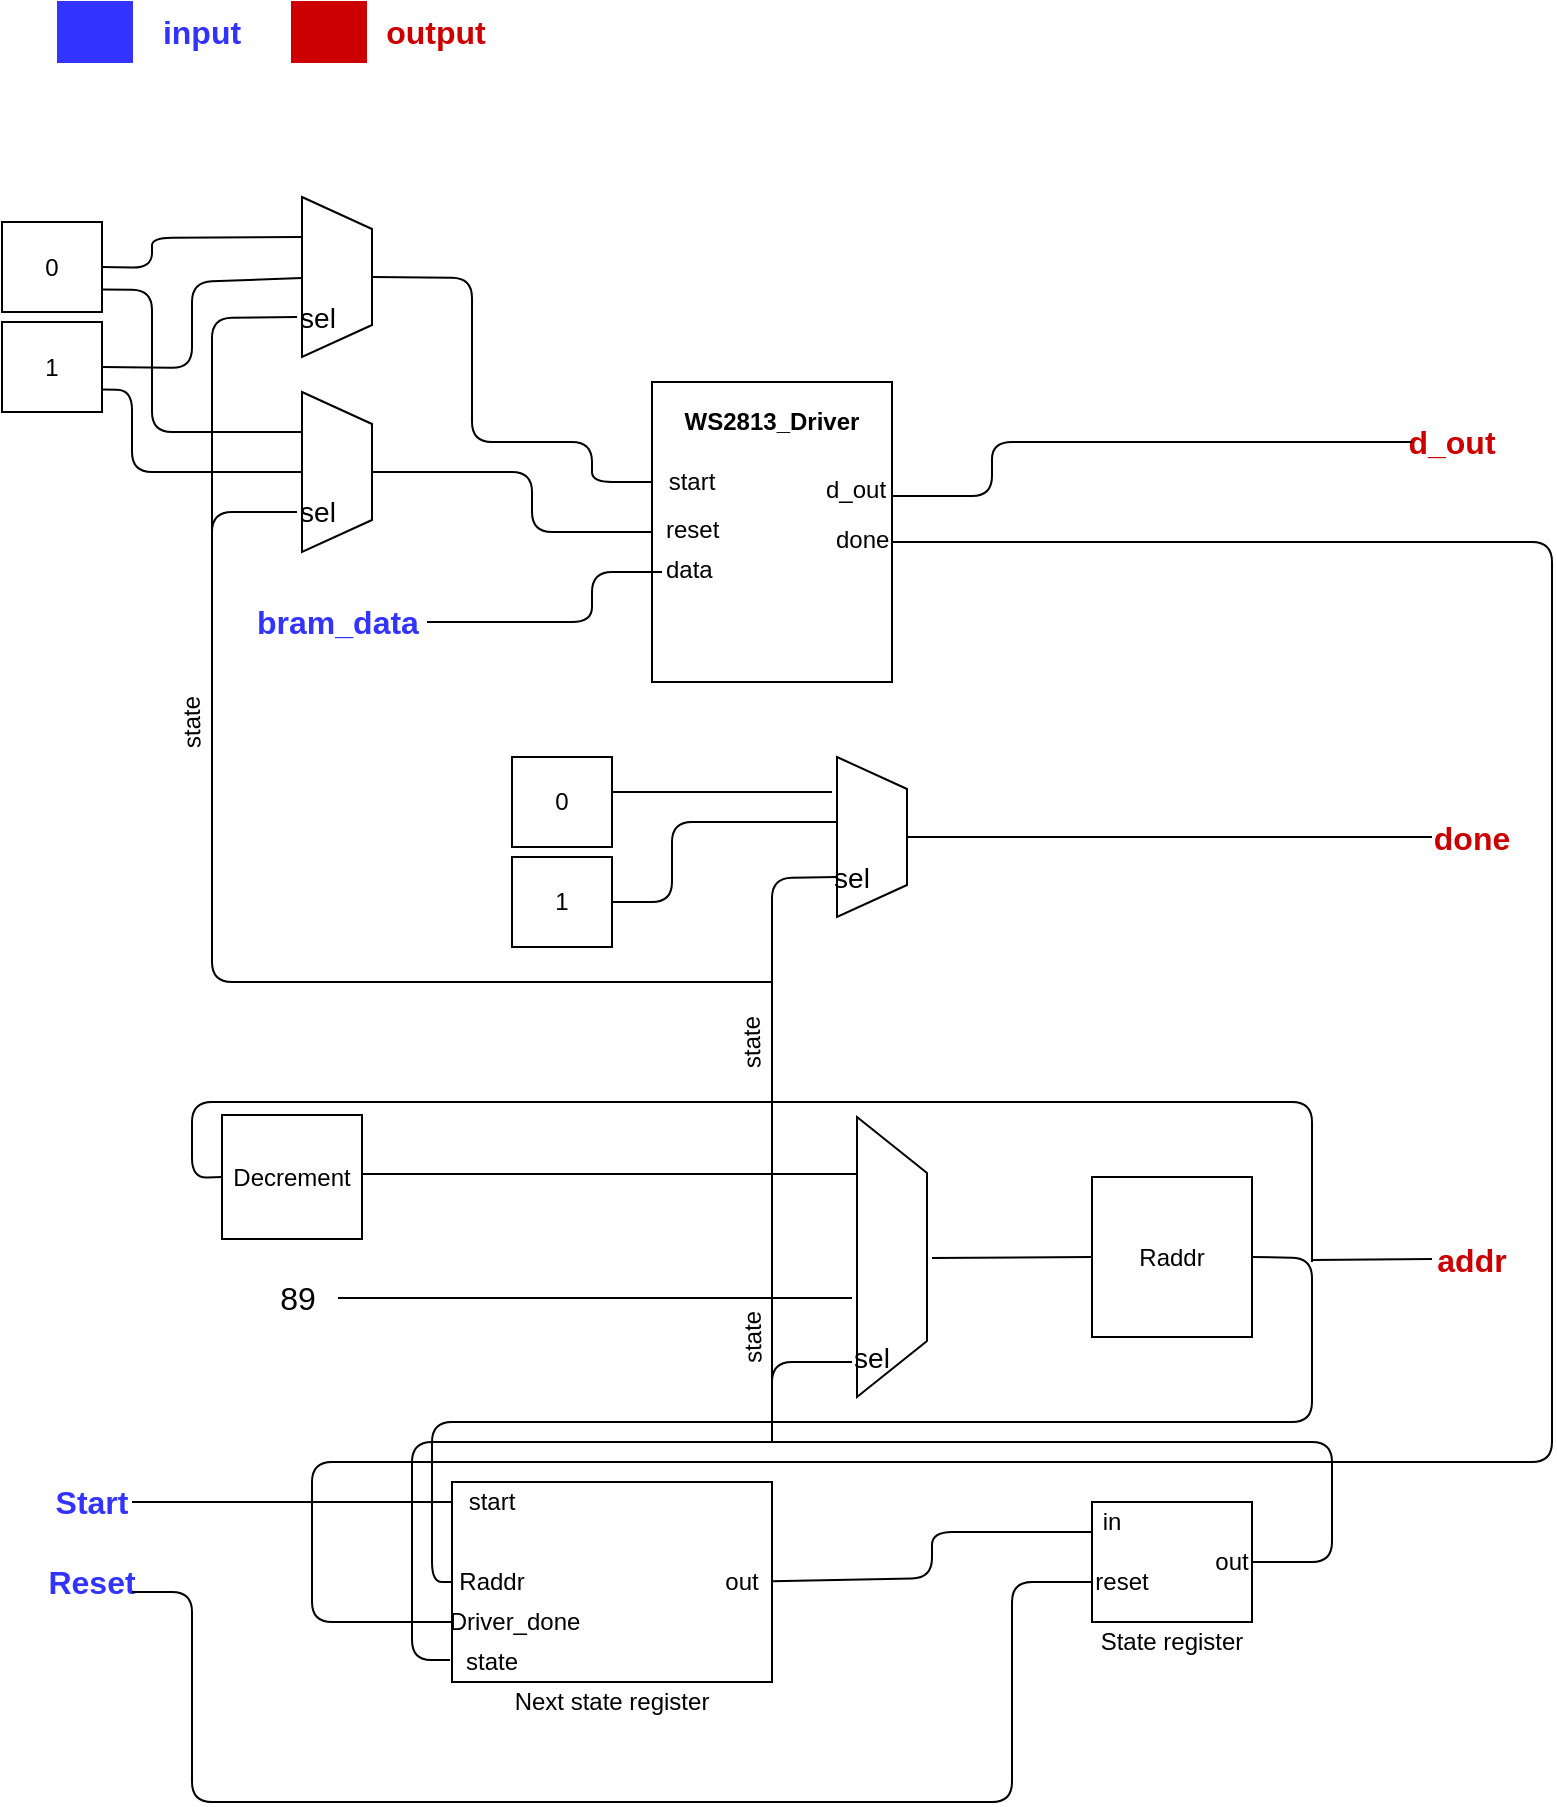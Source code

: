 <mxfile version="12.3.2" type="device" pages="1"><diagram id="M1909-A4xVyzcqhBUX1U" name="Page-1"><mxGraphModel dx="1086" dy="806" grid="1" gridSize="10" guides="1" tooltips="1" connect="1" arrows="1" fold="1" page="1" pageScale="1" pageWidth="850" pageHeight="1100" math="0" shadow="0"><root><mxCell id="0"/><mxCell id="1" parent="0"/><mxCell id="V5uShuBtBCquapyzfw0o-2" value="Raddr" style="rounded=0;whiteSpace=wrap;html=1;" vertex="1" parent="1"><mxGeometry x="570" y="637.5" width="80" height="80" as="geometry"/></mxCell><mxCell id="V5uShuBtBCquapyzfw0o-4" value="" style="rounded=0;whiteSpace=wrap;html=1;" vertex="1" parent="1"><mxGeometry x="250" y="790" width="160" height="100" as="geometry"/></mxCell><mxCell id="V5uShuBtBCquapyzfw0o-5" value="Next state register" style="text;html=1;strokeColor=none;fillColor=none;align=center;verticalAlign=middle;whiteSpace=wrap;rounded=0;" vertex="1" parent="1"><mxGeometry x="280" y="890" width="100" height="20" as="geometry"/></mxCell><mxCell id="V5uShuBtBCquapyzfw0o-6" value="" style="rounded=0;whiteSpace=wrap;html=1;" vertex="1" parent="1"><mxGeometry x="570" y="800" width="80" height="60" as="geometry"/></mxCell><mxCell id="V5uShuBtBCquapyzfw0o-7" value="State register" style="text;html=1;strokeColor=none;fillColor=none;align=center;verticalAlign=middle;whiteSpace=wrap;rounded=0;" vertex="1" parent="1"><mxGeometry x="560" y="860" width="100" height="20" as="geometry"/></mxCell><mxCell id="V5uShuBtBCquapyzfw0o-8" value="&lt;font style=&quot;font-size: 16px&quot; color=&quot;#3333ff&quot;&gt;&lt;b&gt;Start&lt;/b&gt;&lt;/font&gt;" style="text;html=1;strokeColor=none;fillColor=none;align=center;verticalAlign=middle;whiteSpace=wrap;rounded=0;" vertex="1" parent="1"><mxGeometry x="50" y="790" width="40" height="20" as="geometry"/></mxCell><mxCell id="V5uShuBtBCquapyzfw0o-9" value="&lt;font style=&quot;font-size: 16px&quot; color=&quot;#3333ff&quot;&gt;&lt;b&gt;Reset&lt;/b&gt;&lt;/font&gt;" style="text;html=1;strokeColor=none;fillColor=none;align=center;verticalAlign=middle;whiteSpace=wrap;rounded=0;" vertex="1" parent="1"><mxGeometry x="50" y="830" width="40" height="20" as="geometry"/></mxCell><mxCell id="V5uShuBtBCquapyzfw0o-12" value="" style="shape=trapezoid;perimeter=trapezoidPerimeter;whiteSpace=wrap;html=1;rotation=90;" vertex="1" parent="1"><mxGeometry x="400" y="660" width="140" height="35" as="geometry"/></mxCell><mxCell id="V5uShuBtBCquapyzfw0o-13" value="Decrement" style="rounded=0;whiteSpace=wrap;html=1;" vertex="1" parent="1"><mxGeometry x="135" y="606.5" width="70" height="62" as="geometry"/></mxCell><mxCell id="V5uShuBtBCquapyzfw0o-16" value="start" style="text;html=1;strokeColor=none;fillColor=none;align=center;verticalAlign=middle;whiteSpace=wrap;rounded=0;" vertex="1" parent="1"><mxGeometry x="250" y="790" width="40" height="20" as="geometry"/></mxCell><mxCell id="V5uShuBtBCquapyzfw0o-18" value="Raddr" style="text;html=1;strokeColor=none;fillColor=none;align=center;verticalAlign=middle;whiteSpace=wrap;rounded=0;" vertex="1" parent="1"><mxGeometry x="255" y="830" width="30" height="20" as="geometry"/></mxCell><mxCell id="V5uShuBtBCquapyzfw0o-20" value="out" style="text;html=1;strokeColor=none;fillColor=none;align=center;verticalAlign=middle;whiteSpace=wrap;rounded=0;" vertex="1" parent="1"><mxGeometry x="380" y="830" width="30" height="20" as="geometry"/></mxCell><mxCell id="V5uShuBtBCquapyzfw0o-21" value="" style="endArrow=none;html=1;entryX=0;entryY=0.25;entryDx=0;entryDy=0;" edge="1" parent="1" source="V5uShuBtBCquapyzfw0o-20" target="V5uShuBtBCquapyzfw0o-6"><mxGeometry width="50" height="50" relative="1" as="geometry"><mxPoint x="510" y="950" as="sourcePoint"/><mxPoint x="560" y="900" as="targetPoint"/><Array as="points"><mxPoint x="490" y="838"/><mxPoint x="490" y="815"/></Array></mxGeometry></mxCell><mxCell id="V5uShuBtBCquapyzfw0o-22" value="in" style="text;html=1;strokeColor=none;fillColor=none;align=center;verticalAlign=middle;whiteSpace=wrap;rounded=0;" vertex="1" parent="1"><mxGeometry x="570" y="800" width="20" height="20" as="geometry"/></mxCell><mxCell id="V5uShuBtBCquapyzfw0o-23" value="" style="endArrow=none;html=1;exitX=1;exitY=0.75;exitDx=0;exitDy=0;entryX=0;entryY=0.5;entryDx=0;entryDy=0;" edge="1" parent="1" source="V5uShuBtBCquapyzfw0o-9" target="V5uShuBtBCquapyzfw0o-24"><mxGeometry width="50" height="50" relative="1" as="geometry"><mxPoint x="210" y="1010" as="sourcePoint"/><mxPoint x="260" y="960" as="targetPoint"/><Array as="points"><mxPoint x="120" y="845"/><mxPoint x="120" y="950"/><mxPoint x="530" y="950"/><mxPoint x="530" y="840"/></Array></mxGeometry></mxCell><mxCell id="V5uShuBtBCquapyzfw0o-24" value="reset" style="text;html=1;strokeColor=none;fillColor=none;align=center;verticalAlign=middle;whiteSpace=wrap;rounded=0;" vertex="1" parent="1"><mxGeometry x="570" y="830" width="30" height="20" as="geometry"/></mxCell><mxCell id="V5uShuBtBCquapyzfw0o-25" value="state" style="text;html=1;strokeColor=none;fillColor=none;align=center;verticalAlign=middle;whiteSpace=wrap;rounded=0;" vertex="1" parent="1"><mxGeometry x="255" y="870" width="30" height="20" as="geometry"/></mxCell><mxCell id="V5uShuBtBCquapyzfw0o-26" value="" style="endArrow=none;html=1;exitX=1;exitY=0.5;exitDx=0;exitDy=0;entryX=-0.006;entryY=0.89;entryDx=0;entryDy=0;entryPerimeter=0;" edge="1" parent="1" source="V5uShuBtBCquapyzfw0o-27" target="V5uShuBtBCquapyzfw0o-4"><mxGeometry width="50" height="50" relative="1" as="geometry"><mxPoint x="690" y="900" as="sourcePoint"/><mxPoint x="750" y="920" as="targetPoint"/><Array as="points"><mxPoint x="690" y="830"/><mxPoint x="690" y="770"/><mxPoint x="230" y="770"/><mxPoint x="230" y="879"/></Array></mxGeometry></mxCell><mxCell id="V5uShuBtBCquapyzfw0o-27" value="out" style="text;html=1;strokeColor=none;fillColor=none;align=center;verticalAlign=middle;whiteSpace=wrap;rounded=0;" vertex="1" parent="1"><mxGeometry x="630" y="820" width="20" height="20" as="geometry"/></mxCell><mxCell id="V5uShuBtBCquapyzfw0o-28" value="" style="endArrow=none;html=1;" edge="1" parent="1"><mxGeometry width="50" height="50" relative="1" as="geometry"><mxPoint x="410" y="770" as="sourcePoint"/><mxPoint x="450" y="730" as="targetPoint"/><Array as="points"><mxPoint x="410" y="730"/></Array></mxGeometry></mxCell><mxCell id="V5uShuBtBCquapyzfw0o-31" value="" style="endArrow=none;html=1;exitX=1;exitY=0.5;exitDx=0;exitDy=0;entryX=0;entryY=0.5;entryDx=0;entryDy=0;" edge="1" parent="1" source="V5uShuBtBCquapyzfw0o-2" target="V5uShuBtBCquapyzfw0o-4"><mxGeometry width="50" height="50" relative="1" as="geometry"><mxPoint x="770" y="760" as="sourcePoint"/><mxPoint x="820" y="710" as="targetPoint"/><Array as="points"><mxPoint x="680" y="678"/><mxPoint x="680" y="760"/><mxPoint x="240" y="760"/><mxPoint x="240" y="840"/></Array></mxGeometry></mxCell><mxCell id="V5uShuBtBCquapyzfw0o-34" value="" style="endArrow=none;html=1;entryX=0.204;entryY=0.986;entryDx=0;entryDy=0;entryPerimeter=0;" edge="1" parent="1" target="V5uShuBtBCquapyzfw0o-12"><mxGeometry width="50" height="50" relative="1" as="geometry"><mxPoint x="205" y="636" as="sourcePoint"/><mxPoint x="270" y="520" as="targetPoint"/><Array as="points"><mxPoint x="250" y="636"/></Array></mxGeometry></mxCell><mxCell id="V5uShuBtBCquapyzfw0o-35" value="" style="endArrow=none;html=1;exitX=0;exitY=0.5;exitDx=0;exitDy=0;" edge="1" parent="1" source="V5uShuBtBCquapyzfw0o-2"><mxGeometry width="50" height="50" relative="1" as="geometry"><mxPoint x="160" y="740" as="sourcePoint"/><mxPoint x="490" y="678" as="targetPoint"/></mxGeometry></mxCell><mxCell id="V5uShuBtBCquapyzfw0o-38" value="" style="endArrow=none;html=1;exitX=0;exitY=0.5;exitDx=0;exitDy=0;entryX=1;entryY=0.5;entryDx=0;entryDy=0;" edge="1" parent="1" source="V5uShuBtBCquapyzfw0o-16" target="V5uShuBtBCquapyzfw0o-8"><mxGeometry width="50" height="50" relative="1" as="geometry"><mxPoint x="130" y="840" as="sourcePoint"/><mxPoint x="180" y="790" as="targetPoint"/></mxGeometry></mxCell><mxCell id="V5uShuBtBCquapyzfw0o-39" value="state" style="text;html=1;strokeColor=none;fillColor=none;align=center;verticalAlign=middle;whiteSpace=wrap;rounded=0;rotation=-91;" vertex="1" parent="1"><mxGeometry x="380" y="707.5" width="40" height="20" as="geometry"/></mxCell><mxCell id="V5uShuBtBCquapyzfw0o-40" value="&lt;font style=&quot;font-size: 16px&quot;&gt;89&lt;/font&gt;" style="text;html=1;strokeColor=none;fillColor=none;align=center;verticalAlign=middle;whiteSpace=wrap;rounded=0;" vertex="1" parent="1"><mxGeometry x="152.5" y="687.5" width="40" height="20" as="geometry"/></mxCell><mxCell id="V5uShuBtBCquapyzfw0o-41" value="&lt;font style=&quot;font-size: 16px&quot; color=&quot;#cc0000&quot;&gt;&lt;b&gt;done&lt;/b&gt;&lt;/font&gt;" style="text;html=1;strokeColor=none;fillColor=none;align=center;verticalAlign=middle;whiteSpace=wrap;rounded=0;" vertex="1" parent="1"><mxGeometry x="740" y="457.5" width="40" height="20" as="geometry"/></mxCell><mxCell id="V5uShuBtBCquapyzfw0o-49" value="" style="endArrow=none;html=1;fontSize=14;entryX=0;entryY=0.5;entryDx=0;entryDy=0;" edge="1" parent="1" target="V5uShuBtBCquapyzfw0o-13"><mxGeometry width="50" height="50" relative="1" as="geometry"><mxPoint x="680" y="680" as="sourcePoint"/><mxPoint x="110" y="640" as="targetPoint"/><Array as="points"><mxPoint x="680" y="600"/><mxPoint x="120" y="600"/><mxPoint x="120" y="638"/></Array></mxGeometry></mxCell><mxCell id="V5uShuBtBCquapyzfw0o-52" value="" style="endArrow=none;html=1;fontSize=14;" edge="1" parent="1"><mxGeometry width="50" height="50" relative="1" as="geometry"><mxPoint x="193" y="698" as="sourcePoint"/><mxPoint x="450" y="698" as="targetPoint"/></mxGeometry></mxCell><mxCell id="V5uShuBtBCquapyzfw0o-54" value="" style="shape=trapezoid;perimeter=trapezoidPerimeter;whiteSpace=wrap;html=1;rotation=90;" vertex="1" parent="1"><mxGeometry x="420" y="450" width="80" height="35" as="geometry"/></mxCell><mxCell id="V5uShuBtBCquapyzfw0o-56" value="0" style="rounded=0;whiteSpace=wrap;html=1;" vertex="1" parent="1"><mxGeometry x="280" y="427.5" width="50" height="45" as="geometry"/></mxCell><mxCell id="V5uShuBtBCquapyzfw0o-57" value="1" style="rounded=0;whiteSpace=wrap;html=1;" vertex="1" parent="1"><mxGeometry x="280" y="477.5" width="50" height="45" as="geometry"/></mxCell><mxCell id="V5uShuBtBCquapyzfw0o-58" value="" style="endArrow=none;html=1;fontSize=14;entryX=0.75;entryY=1;entryDx=0;entryDy=0;" edge="1" parent="1" target="V5uShuBtBCquapyzfw0o-54"><mxGeometry width="50" height="50" relative="1" as="geometry"><mxPoint x="410" y="760" as="sourcePoint"/><mxPoint x="210" y="495" as="targetPoint"/><Array as="points"><mxPoint x="410" y="488"/></Array></mxGeometry></mxCell><mxCell id="V5uShuBtBCquapyzfw0o-59" value="" style="endArrow=none;html=1;fontSize=14;" edge="1" parent="1"><mxGeometry width="50" height="50" relative="1" as="geometry"><mxPoint x="440" y="445" as="sourcePoint"/><mxPoint x="330" y="445" as="targetPoint"/><Array as="points"><mxPoint x="350" y="445"/></Array></mxGeometry></mxCell><mxCell id="V5uShuBtBCquapyzfw0o-60" value="" style="endArrow=none;html=1;fontSize=14;exitX=0.406;exitY=0.986;exitDx=0;exitDy=0;exitPerimeter=0;entryX=1;entryY=0.5;entryDx=0;entryDy=0;" edge="1" parent="1" source="V5uShuBtBCquapyzfw0o-54" target="V5uShuBtBCquapyzfw0o-57"><mxGeometry width="50" height="50" relative="1" as="geometry"><mxPoint x="160" y="565" as="sourcePoint"/><mxPoint x="210" y="515" as="targetPoint"/><Array as="points"><mxPoint x="400" y="460"/><mxPoint x="360" y="460"/><mxPoint x="360" y="500"/></Array></mxGeometry></mxCell><mxCell id="V5uShuBtBCquapyzfw0o-63" value="" style="endArrow=none;html=1;fontSize=14;exitX=0.5;exitY=0;exitDx=0;exitDy=0;entryX=0;entryY=0.5;entryDx=0;entryDy=0;" edge="1" parent="1" source="V5uShuBtBCquapyzfw0o-54" target="V5uShuBtBCquapyzfw0o-41"><mxGeometry width="50" height="50" relative="1" as="geometry"><mxPoint x="570" y="575" as="sourcePoint"/><mxPoint x="620" y="525" as="targetPoint"/></mxGeometry></mxCell><mxCell id="V5uShuBtBCquapyzfw0o-65" value="state" style="text;html=1;strokeColor=none;fillColor=none;align=center;verticalAlign=middle;whiteSpace=wrap;rounded=0;rotation=-91;" vertex="1" parent="1"><mxGeometry x="380" y="560" width="40" height="20" as="geometry"/></mxCell><mxCell id="V5uShuBtBCquapyzfw0o-67" value="sel" style="text;html=1;strokeColor=none;fillColor=none;align=center;verticalAlign=middle;whiteSpace=wrap;rounded=0;fontSize=14;" vertex="1" parent="1"><mxGeometry x="450" y="717.5" width="20" height="20" as="geometry"/></mxCell><mxCell id="V5uShuBtBCquapyzfw0o-70" value="sel" style="text;html=1;strokeColor=none;fillColor=none;align=center;verticalAlign=middle;whiteSpace=wrap;rounded=0;fontSize=14;" vertex="1" parent="1"><mxGeometry x="440" y="477.5" width="20" height="20" as="geometry"/></mxCell><mxCell id="V5uShuBtBCquapyzfw0o-71" value="&lt;span style=&quot;font-size: 16px&quot;&gt;&lt;font color=&quot;#3333ff&quot;&gt;&lt;b&gt;bram_data&lt;/b&gt;&lt;/font&gt;&lt;/span&gt;" style="text;html=1;strokeColor=none;fillColor=none;align=center;verticalAlign=middle;whiteSpace=wrap;rounded=0;" vertex="1" parent="1"><mxGeometry x="147.5" y="350" width="90" height="20" as="geometry"/></mxCell><mxCell id="V5uShuBtBCquapyzfw0o-72" value="" style="rounded=0;whiteSpace=wrap;html=1;" vertex="1" parent="1"><mxGeometry x="350" y="240" width="120" height="150" as="geometry"/></mxCell><mxCell id="V5uShuBtBCquapyzfw0o-73" value="&lt;b&gt;WS2813_Driver&lt;/b&gt;" style="text;html=1;strokeColor=none;fillColor=none;align=center;verticalAlign=middle;whiteSpace=wrap;rounded=0;" vertex="1" parent="1"><mxGeometry x="355" y="250" width="110" height="20" as="geometry"/></mxCell><mxCell id="V5uShuBtBCquapyzfw0o-74" value="start" style="text;html=1;strokeColor=none;fillColor=none;align=center;verticalAlign=middle;whiteSpace=wrap;rounded=0;" vertex="1" parent="1"><mxGeometry x="350" y="280" width="40" height="20" as="geometry"/></mxCell><mxCell id="V5uShuBtBCquapyzfw0o-75" value="reset" style="text;html=1;" vertex="1" parent="1"><mxGeometry x="355" y="300" width="30" height="30" as="geometry"/></mxCell><mxCell id="V5uShuBtBCquapyzfw0o-77" value="data" style="text;html=1;" vertex="1" parent="1"><mxGeometry x="355" y="320" width="30" height="30" as="geometry"/></mxCell><mxCell id="V5uShuBtBCquapyzfw0o-78" value="d_out" style="text;html=1;" vertex="1" parent="1"><mxGeometry x="435" y="280" width="30" height="30" as="geometry"/></mxCell><mxCell id="V5uShuBtBCquapyzfw0o-79" value="done" style="text;html=1;" vertex="1" parent="1"><mxGeometry x="440" y="305" width="30" height="30" as="geometry"/></mxCell><mxCell id="V5uShuBtBCquapyzfw0o-81" value="" style="endArrow=none;html=1;exitX=0;exitY=0.5;exitDx=0;exitDy=0;entryX=1;entryY=0.5;entryDx=0;entryDy=0;" edge="1" parent="1" source="V5uShuBtBCquapyzfw0o-82" target="V5uShuBtBCquapyzfw0o-79"><mxGeometry width="50" height="50" relative="1" as="geometry"><mxPoint x="140" y="777.5" as="sourcePoint"/><mxPoint x="720" y="780" as="targetPoint"/><Array as="points"><mxPoint x="180" y="860"/><mxPoint x="180" y="780"/><mxPoint x="800" y="780"/><mxPoint x="800" y="320"/></Array></mxGeometry></mxCell><mxCell id="V5uShuBtBCquapyzfw0o-82" value="Driver_done" style="text;html=1;strokeColor=none;fillColor=none;align=center;verticalAlign=middle;whiteSpace=wrap;rounded=0;" vertex="1" parent="1"><mxGeometry x="250" y="850" width="63" height="20" as="geometry"/></mxCell><mxCell id="V5uShuBtBCquapyzfw0o-84" value="&lt;span style=&quot;font-size: 16px&quot;&gt;&lt;b&gt;&lt;font color=&quot;#cc0000&quot;&gt;d_out&lt;/font&gt;&lt;/b&gt;&lt;/span&gt;" style="text;html=1;strokeColor=none;fillColor=none;align=center;verticalAlign=middle;whiteSpace=wrap;rounded=0;" vertex="1" parent="1"><mxGeometry x="730" y="260" width="40" height="20" as="geometry"/></mxCell><mxCell id="V5uShuBtBCquapyzfw0o-85" value="" style="endArrow=none;html=1;exitX=1;exitY=0.38;exitDx=0;exitDy=0;exitPerimeter=0;entryX=0;entryY=0.5;entryDx=0;entryDy=0;" edge="1" parent="1" source="V5uShuBtBCquapyzfw0o-72" target="V5uShuBtBCquapyzfw0o-84"><mxGeometry width="50" height="50" relative="1" as="geometry"><mxPoint x="500" y="250" as="sourcePoint"/><mxPoint x="620" y="260" as="targetPoint"/><Array as="points"><mxPoint x="520" y="297"/><mxPoint x="520" y="270"/></Array></mxGeometry></mxCell><mxCell id="V5uShuBtBCquapyzfw0o-86" value="" style="shape=trapezoid;perimeter=trapezoidPerimeter;whiteSpace=wrap;html=1;rotation=90;" vertex="1" parent="1"><mxGeometry x="152.5" y="170" width="80" height="35" as="geometry"/></mxCell><mxCell id="V5uShuBtBCquapyzfw0o-87" value="sel" style="text;html=1;strokeColor=none;fillColor=none;align=center;verticalAlign=middle;whiteSpace=wrap;rounded=0;fontSize=14;" vertex="1" parent="1"><mxGeometry x="172.5" y="197.5" width="20" height="20" as="geometry"/></mxCell><mxCell id="V5uShuBtBCquapyzfw0o-88" value="" style="shape=trapezoid;perimeter=trapezoidPerimeter;whiteSpace=wrap;html=1;rotation=90;" vertex="1" parent="1"><mxGeometry x="152.5" y="267.5" width="80" height="35" as="geometry"/></mxCell><mxCell id="V5uShuBtBCquapyzfw0o-89" value="sel" style="text;html=1;strokeColor=none;fillColor=none;align=center;verticalAlign=middle;whiteSpace=wrap;rounded=0;fontSize=14;" vertex="1" parent="1"><mxGeometry x="172.5" y="295" width="20" height="20" as="geometry"/></mxCell><mxCell id="V5uShuBtBCquapyzfw0o-90" value="" style="endArrow=none;html=1;entryX=0;entryY=0.5;entryDx=0;entryDy=0;" edge="1" parent="1" target="V5uShuBtBCquapyzfw0o-89"><mxGeometry width="50" height="50" relative="1" as="geometry"><mxPoint x="410" y="540" as="sourcePoint"/><mxPoint x="200" y="490" as="targetPoint"/><Array as="points"><mxPoint x="130" y="540"/><mxPoint x="130" y="305"/></Array></mxGeometry></mxCell><mxCell id="V5uShuBtBCquapyzfw0o-91" value="" style="endArrow=none;html=1;entryX=0;entryY=0.5;entryDx=0;entryDy=0;" edge="1" parent="1" target="V5uShuBtBCquapyzfw0o-87"><mxGeometry width="50" height="50" relative="1" as="geometry"><mxPoint x="130" y="320" as="sourcePoint"/><mxPoint x="250" y="390" as="targetPoint"/><Array as="points"><mxPoint x="130" y="208"/></Array></mxGeometry></mxCell><mxCell id="V5uShuBtBCquapyzfw0o-92" value="0" style="rounded=0;whiteSpace=wrap;html=1;" vertex="1" parent="1"><mxGeometry x="25" y="160" width="50" height="45" as="geometry"/></mxCell><mxCell id="V5uShuBtBCquapyzfw0o-93" value="1" style="rounded=0;whiteSpace=wrap;html=1;" vertex="1" parent="1"><mxGeometry x="25" y="210" width="50" height="45" as="geometry"/></mxCell><mxCell id="V5uShuBtBCquapyzfw0o-94" value="" style="endArrow=none;html=1;exitX=1;exitY=0.5;exitDx=0;exitDy=0;entryX=0.25;entryY=1;entryDx=0;entryDy=0;" edge="1" parent="1" source="V5uShuBtBCquapyzfw0o-92" target="V5uShuBtBCquapyzfw0o-86"><mxGeometry width="50" height="50" relative="1" as="geometry"><mxPoint x="190" y="460" as="sourcePoint"/><mxPoint x="240" y="410" as="targetPoint"/><Array as="points"><mxPoint x="100" y="183"/><mxPoint x="100" y="168"/></Array></mxGeometry></mxCell><mxCell id="V5uShuBtBCquapyzfw0o-95" value="" style="endArrow=none;html=1;exitX=1;exitY=0.5;exitDx=0;exitDy=0;" edge="1" parent="1" source="V5uShuBtBCquapyzfw0o-93"><mxGeometry width="50" height="50" relative="1" as="geometry"><mxPoint x="230" y="460" as="sourcePoint"/><mxPoint x="175" y="188" as="targetPoint"/><Array as="points"><mxPoint x="120" y="233"/><mxPoint x="120" y="190"/></Array></mxGeometry></mxCell><mxCell id="V5uShuBtBCquapyzfw0o-96" value="" style="endArrow=none;html=1;exitX=1;exitY=0.75;exitDx=0;exitDy=0;entryX=0.25;entryY=1;entryDx=0;entryDy=0;" edge="1" parent="1" source="V5uShuBtBCquapyzfw0o-92" target="V5uShuBtBCquapyzfw0o-88"><mxGeometry width="50" height="50" relative="1" as="geometry"><mxPoint x="280" y="230" as="sourcePoint"/><mxPoint x="330" y="180" as="targetPoint"/><Array as="points"><mxPoint x="100" y="194"/><mxPoint x="100" y="265"/></Array></mxGeometry></mxCell><mxCell id="V5uShuBtBCquapyzfw0o-97" value="" style="endArrow=none;html=1;exitX=1;exitY=0.75;exitDx=0;exitDy=0;entryX=0.5;entryY=1;entryDx=0;entryDy=0;" edge="1" parent="1" source="V5uShuBtBCquapyzfw0o-93" target="V5uShuBtBCquapyzfw0o-88"><mxGeometry width="50" height="50" relative="1" as="geometry"><mxPoint x="260" y="230" as="sourcePoint"/><mxPoint x="310" y="180" as="targetPoint"/><Array as="points"><mxPoint x="90" y="244"/><mxPoint x="90" y="285"/></Array></mxGeometry></mxCell><mxCell id="V5uShuBtBCquapyzfw0o-98" value="" style="endArrow=none;html=1;exitX=0.5;exitY=0;exitDx=0;exitDy=0;entryX=0;entryY=0.5;entryDx=0;entryDy=0;" edge="1" parent="1" source="V5uShuBtBCquapyzfw0o-86" target="V5uShuBtBCquapyzfw0o-74"><mxGeometry width="50" height="50" relative="1" as="geometry"><mxPoint x="280" y="210" as="sourcePoint"/><mxPoint x="330" y="160" as="targetPoint"/><Array as="points"><mxPoint x="260" y="188"/><mxPoint x="260" y="270"/><mxPoint x="320" y="270"/><mxPoint x="320" y="290"/></Array></mxGeometry></mxCell><mxCell id="V5uShuBtBCquapyzfw0o-99" value="" style="endArrow=none;html=1;exitX=0.5;exitY=0;exitDx=0;exitDy=0;entryX=0;entryY=0.5;entryDx=0;entryDy=0;" edge="1" parent="1" source="V5uShuBtBCquapyzfw0o-88" target="V5uShuBtBCquapyzfw0o-72"><mxGeometry width="50" height="50" relative="1" as="geometry"><mxPoint x="210" y="440" as="sourcePoint"/><mxPoint x="260" y="390" as="targetPoint"/><Array as="points"><mxPoint x="290" y="285"/><mxPoint x="290" y="315"/></Array></mxGeometry></mxCell><mxCell id="V5uShuBtBCquapyzfw0o-100" value="" style="endArrow=none;html=1;exitX=0;exitY=0.5;exitDx=0;exitDy=0;entryX=1;entryY=0.5;entryDx=0;entryDy=0;" edge="1" parent="1" source="V5uShuBtBCquapyzfw0o-77" target="V5uShuBtBCquapyzfw0o-71"><mxGeometry width="50" height="50" relative="1" as="geometry"><mxPoint x="70" y="460" as="sourcePoint"/><mxPoint x="120" y="410" as="targetPoint"/><Array as="points"><mxPoint x="320" y="335"/><mxPoint x="320" y="360"/></Array></mxGeometry></mxCell><mxCell id="V5uShuBtBCquapyzfw0o-101" value="" style="rounded=0;whiteSpace=wrap;html=1;fillColor=#3333FF;strokeColor=#3333FF;" vertex="1" parent="1"><mxGeometry x="53" y="50" width="37" height="30" as="geometry"/></mxCell><mxCell id="V5uShuBtBCquapyzfw0o-102" value="&lt;span style=&quot;font-size: 16px&quot;&gt;&lt;font color=&quot;#3333ff&quot;&gt;&lt;b&gt;input&lt;/b&gt;&lt;/font&gt;&lt;/span&gt;" style="text;html=1;strokeColor=none;fillColor=none;align=center;verticalAlign=middle;whiteSpace=wrap;rounded=0;" vertex="1" parent="1"><mxGeometry x="100" y="55" width="50" height="20" as="geometry"/></mxCell><mxCell id="V5uShuBtBCquapyzfw0o-103" value="" style="rounded=0;whiteSpace=wrap;html=1;fillColor=#CC0000;strokeColor=#CC0000;" vertex="1" parent="1"><mxGeometry x="170" y="50" width="37" height="30" as="geometry"/></mxCell><mxCell id="V5uShuBtBCquapyzfw0o-104" value="&lt;span style=&quot;font-size: 16px&quot;&gt;&lt;b&gt;&lt;font color=&quot;#cc0000&quot;&gt;output&lt;/font&gt;&lt;/b&gt;&lt;/span&gt;" style="text;html=1;strokeColor=none;fillColor=none;align=center;verticalAlign=middle;whiteSpace=wrap;rounded=0;" vertex="1" parent="1"><mxGeometry x="217" y="55" width="50" height="20" as="geometry"/></mxCell><mxCell id="V5uShuBtBCquapyzfw0o-105" value="state" style="text;html=1;strokeColor=none;fillColor=none;align=center;verticalAlign=middle;whiteSpace=wrap;rounded=0;rotation=-91;" vertex="1" parent="1"><mxGeometry x="100" y="400" width="40" height="20" as="geometry"/></mxCell><mxCell id="V5uShuBtBCquapyzfw0o-107" value="&lt;font style=&quot;font-size: 16px&quot; color=&quot;#cc0000&quot;&gt;&lt;b&gt;addr&lt;/b&gt;&lt;/font&gt;" style="text;html=1;strokeColor=none;fillColor=none;align=center;verticalAlign=middle;whiteSpace=wrap;rounded=0;" vertex="1" parent="1"><mxGeometry x="740" y="668.5" width="40" height="20" as="geometry"/></mxCell><mxCell id="V5uShuBtBCquapyzfw0o-109" value="" style="endArrow=none;html=1;fontSize=15;entryX=0;entryY=0.5;entryDx=0;entryDy=0;" edge="1" parent="1" target="V5uShuBtBCquapyzfw0o-107"><mxGeometry width="50" height="50" relative="1" as="geometry"><mxPoint x="680" y="679" as="sourcePoint"/><mxPoint x="760" y="540" as="targetPoint"/></mxGeometry></mxCell></root></mxGraphModel></diagram></mxfile>